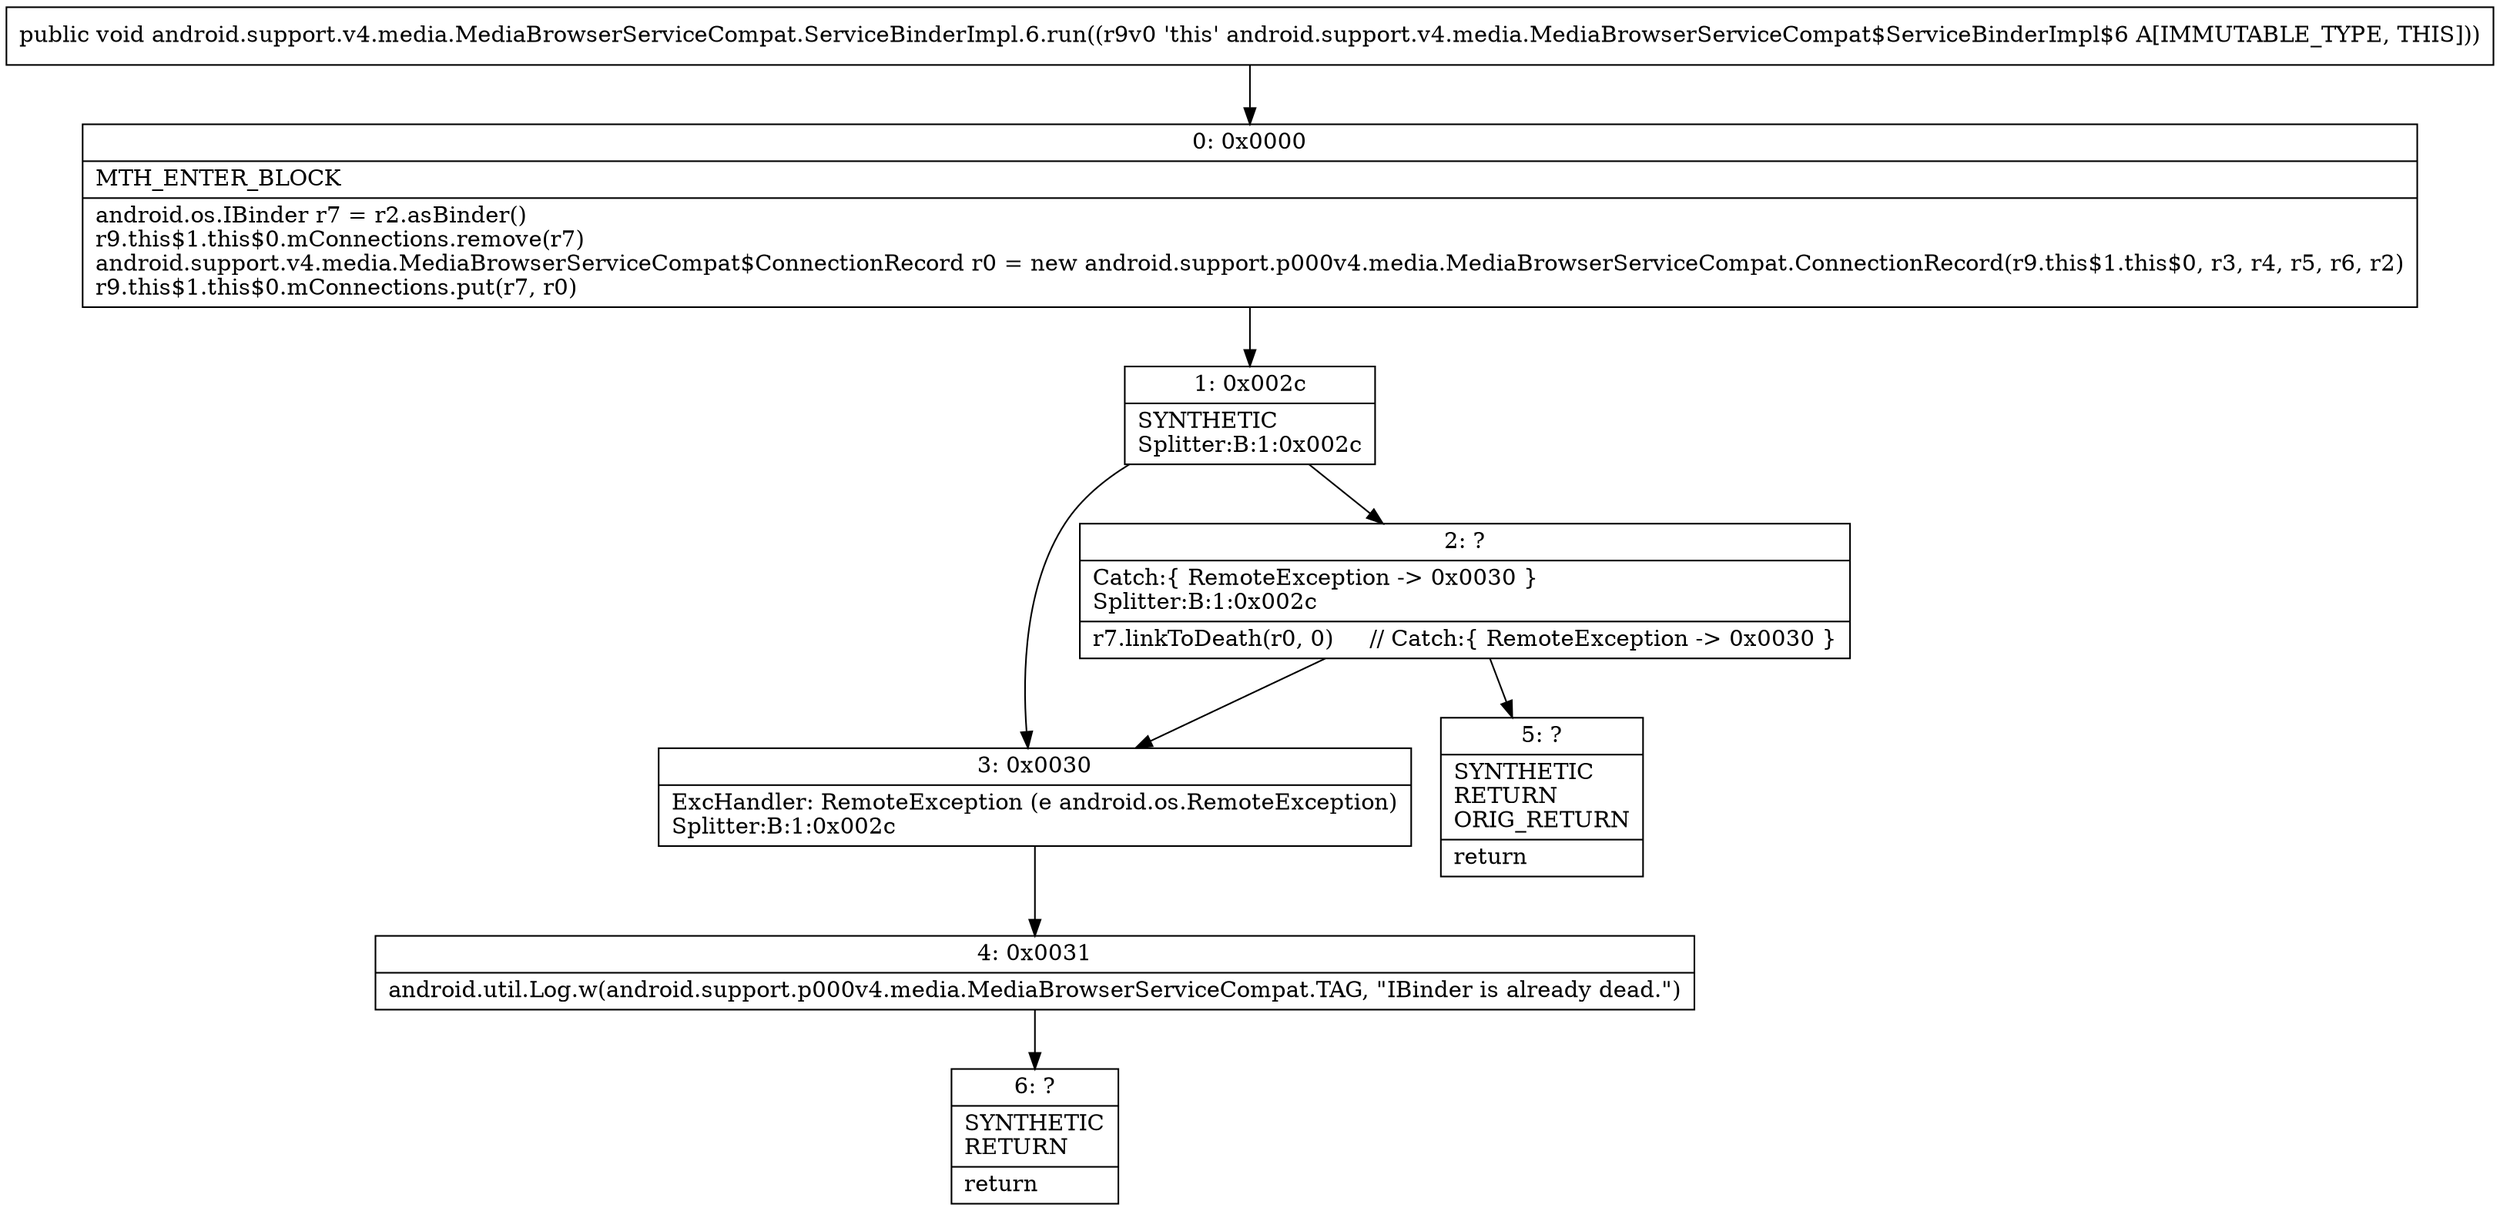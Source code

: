 digraph "CFG forandroid.support.v4.media.MediaBrowserServiceCompat.ServiceBinderImpl.6.run()V" {
Node_0 [shape=record,label="{0\:\ 0x0000|MTH_ENTER_BLOCK\l|android.os.IBinder r7 = r2.asBinder()\lr9.this$1.this$0.mConnections.remove(r7)\landroid.support.v4.media.MediaBrowserServiceCompat$ConnectionRecord r0 = new android.support.p000v4.media.MediaBrowserServiceCompat.ConnectionRecord(r9.this$1.this$0, r3, r4, r5, r6, r2)\lr9.this$1.this$0.mConnections.put(r7, r0)\l}"];
Node_1 [shape=record,label="{1\:\ 0x002c|SYNTHETIC\lSplitter:B:1:0x002c\l}"];
Node_2 [shape=record,label="{2\:\ ?|Catch:\{ RemoteException \-\> 0x0030 \}\lSplitter:B:1:0x002c\l|r7.linkToDeath(r0, 0)     \/\/ Catch:\{ RemoteException \-\> 0x0030 \}\l}"];
Node_3 [shape=record,label="{3\:\ 0x0030|ExcHandler: RemoteException (e android.os.RemoteException)\lSplitter:B:1:0x002c\l}"];
Node_4 [shape=record,label="{4\:\ 0x0031|android.util.Log.w(android.support.p000v4.media.MediaBrowserServiceCompat.TAG, \"IBinder is already dead.\")\l}"];
Node_5 [shape=record,label="{5\:\ ?|SYNTHETIC\lRETURN\lORIG_RETURN\l|return\l}"];
Node_6 [shape=record,label="{6\:\ ?|SYNTHETIC\lRETURN\l|return\l}"];
MethodNode[shape=record,label="{public void android.support.v4.media.MediaBrowserServiceCompat.ServiceBinderImpl.6.run((r9v0 'this' android.support.v4.media.MediaBrowserServiceCompat$ServiceBinderImpl$6 A[IMMUTABLE_TYPE, THIS])) }"];
MethodNode -> Node_0;
Node_0 -> Node_1;
Node_1 -> Node_2;
Node_1 -> Node_3;
Node_2 -> Node_3;
Node_2 -> Node_5;
Node_3 -> Node_4;
Node_4 -> Node_6;
}

